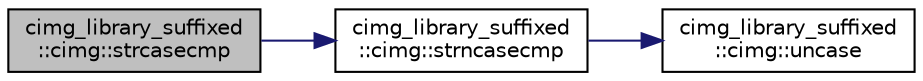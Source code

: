 digraph "cimg_library_suffixed::cimg::strcasecmp"
{
  edge [fontname="Helvetica",fontsize="10",labelfontname="Helvetica",labelfontsize="10"];
  node [fontname="Helvetica",fontsize="10",shape=record];
  rankdir="LR";
  Node1 [label="cimg_library_suffixed\l::cimg::strcasecmp",height=0.2,width=0.4,color="black", fillcolor="grey75", style="filled" fontcolor="black"];
  Node1 -> Node2 [color="midnightblue",fontsize="10",style="solid",fontname="Helvetica"];
  Node2 [label="cimg_library_suffixed\l::cimg::strncasecmp",height=0.2,width=0.4,color="black", fillcolor="white", style="filled",URL="$namespacecimg__library__suffixed_1_1cimg.html#a1304046a29511fe0a015173e46607229",tooltip="Compare the first l characters of two C-strings, ignoring the case."];
  Node2 -> Node3 [color="midnightblue",fontsize="10",style="solid",fontname="Helvetica"];
  Node3 [label="cimg_library_suffixed\l::cimg::uncase",height=0.2,width=0.4,color="black", fillcolor="white", style="filled",URL="$namespacecimg__library__suffixed_1_1cimg.html#a531109839b809cdfc0b7ccb24e4b4a05",tooltip="Convert ascii character to lower case."];
}
